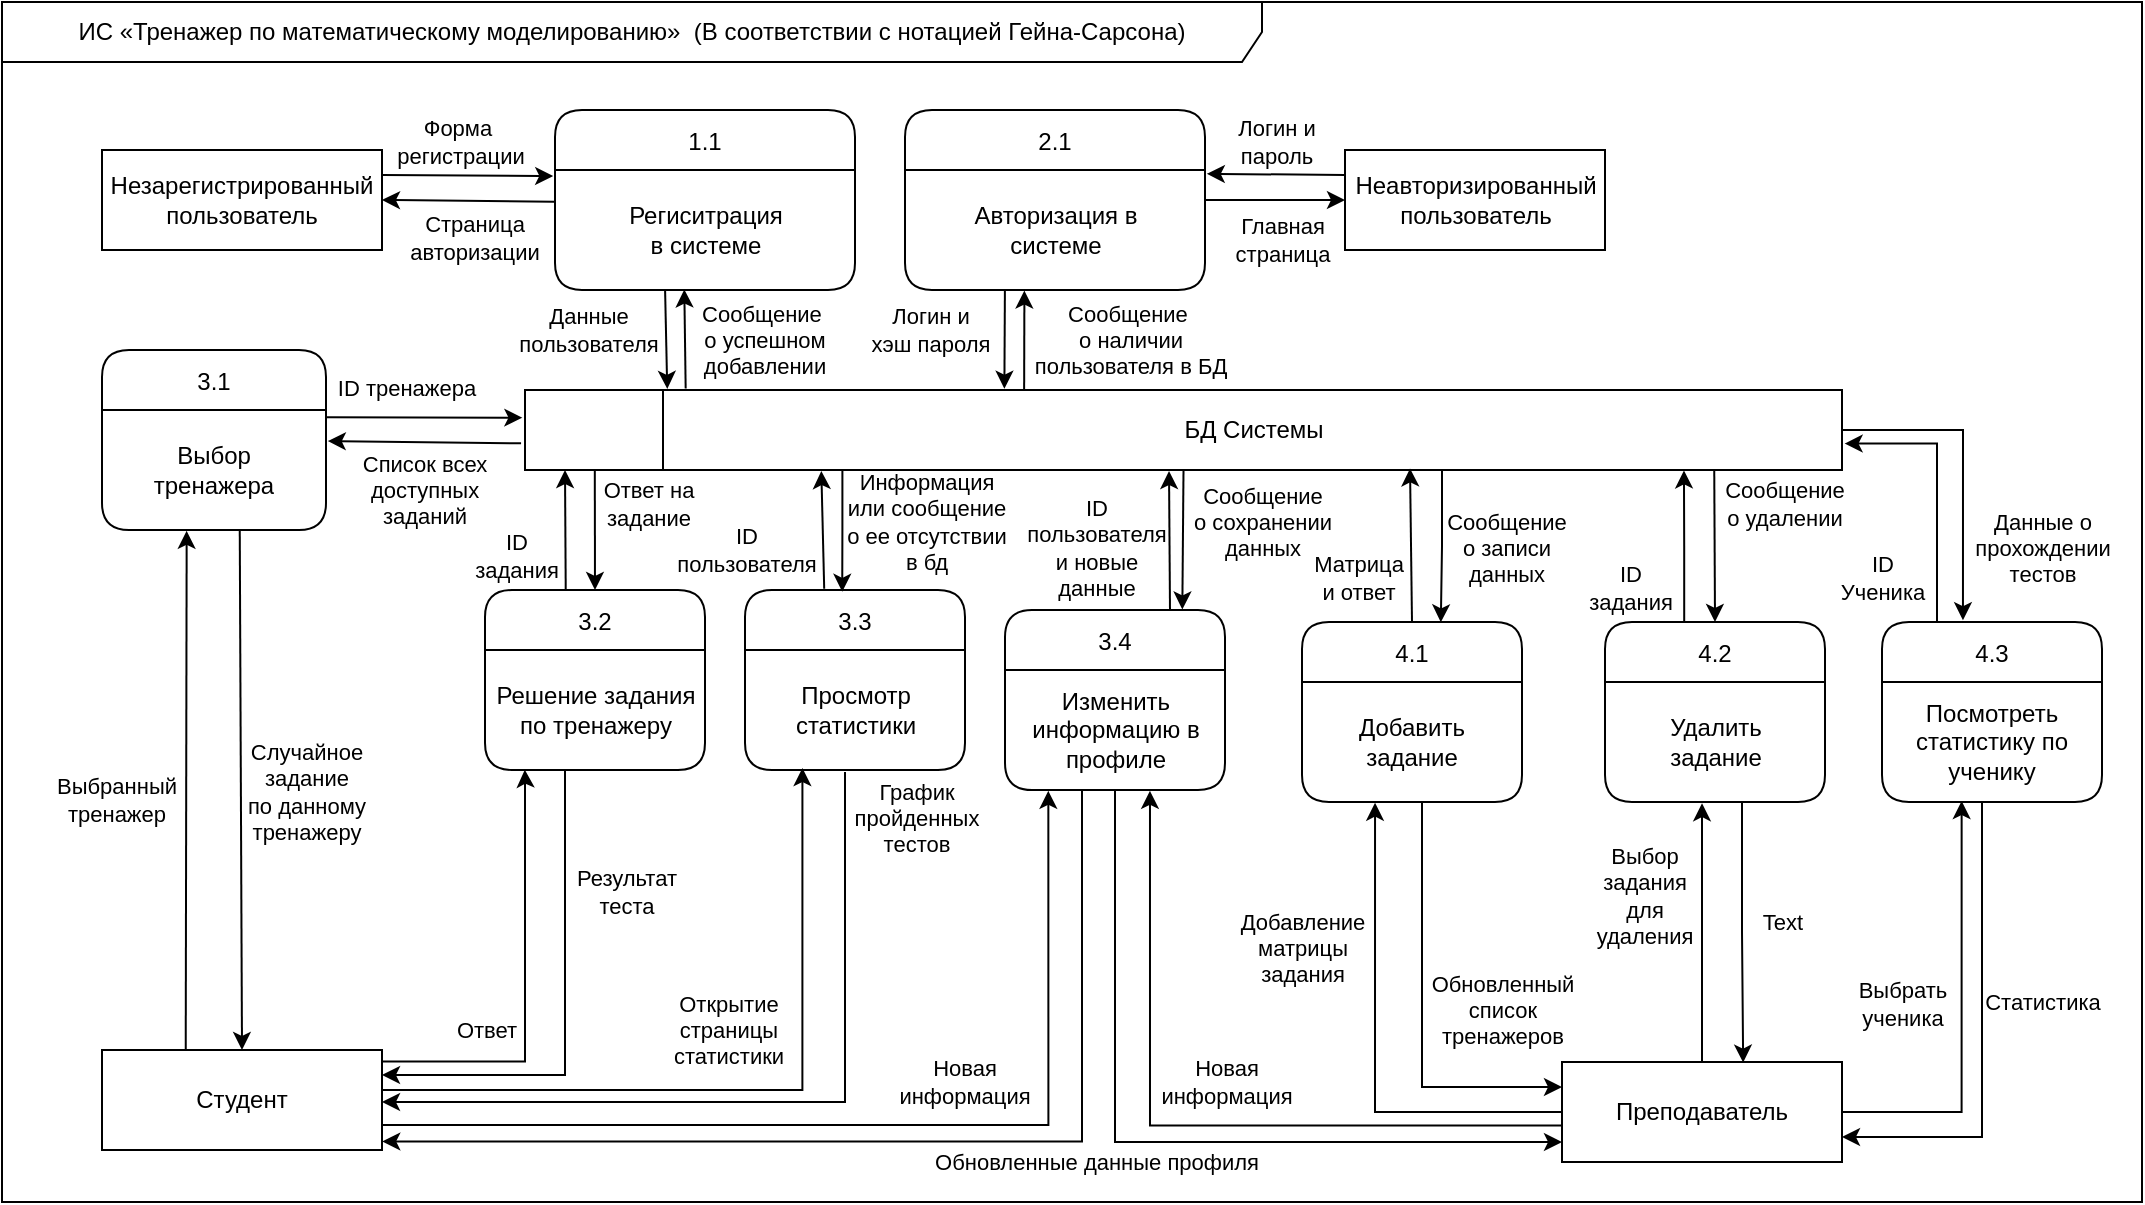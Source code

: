 <mxfile version="24.4.8" type="device">
  <diagram name="Page-1" id="b5b7bab2-c9e2-2cf4-8b2a-24fd1a2a6d21">
    <mxGraphModel dx="2171" dy="1298" grid="1" gridSize="10" guides="1" tooltips="1" connect="1" arrows="1" fold="1" page="1" pageScale="1" pageWidth="827" pageHeight="1169" background="none" math="0" shadow="0">
      <root>
        <mxCell id="0" />
        <mxCell id="1" parent="0" />
        <mxCell id="me3k0MA4UYylHllefzvO-138" value="&lt;font style=&quot;font-size: 12px;&quot;&gt;ИС «Тренажер по математическому моделированию»&amp;nbsp; (В соответствии с нотацией Гейна-Сарсона)&lt;/font&gt;" style="shape=umlFrame;whiteSpace=wrap;html=1;pointerEvents=0;recursiveResize=0;container=1;collapsible=0;width=630;height=30;verticalAlign=middle;" vertex="1" parent="1">
          <mxGeometry x="30" y="20" width="1070" height="600" as="geometry" />
        </mxCell>
        <mxCell id="me3k0MA4UYylHllefzvO-370" value="" style="shape=tableRow;horizontal=0;startSize=0;swimlaneHead=0;swimlaneBody=0;strokeColor=inherit;top=0;left=0;bottom=0;right=0;collapsible=0;dropTarget=0;fillColor=none;points=[[0,0.5],[1,0.5]];portConstraint=eastwest;" vertex="1" parent="1">
          <mxGeometry x="418.5" y="104" width="150" height="60" as="geometry" />
        </mxCell>
        <mxCell id="me3k0MA4UYylHllefzvO-371" value="Неавторизированный&lt;div&gt;пользователь&lt;/div&gt;" style="rounded=0;whiteSpace=wrap;html=1;" vertex="1" parent="1">
          <mxGeometry x="701.5" y="94" width="130" height="50" as="geometry" />
        </mxCell>
        <mxCell id="me3k0MA4UYylHllefzvO-372" value="2.1" style="shape=table;startSize=30;container=1;collapsible=0;childLayout=tableLayout;rounded=1;fillColor=none;" vertex="1" parent="1">
          <mxGeometry x="481.5" y="74" width="150" height="90" as="geometry" />
        </mxCell>
        <mxCell id="me3k0MA4UYylHllefzvO-373" value="" style="shape=tableRow;horizontal=0;startSize=0;swimlaneHead=0;swimlaneBody=0;strokeColor=inherit;top=0;left=0;bottom=0;right=0;collapsible=0;dropTarget=0;fillColor=none;points=[[0,0.5],[1,0.5]];portConstraint=eastwest;" vertex="1" parent="me3k0MA4UYylHllefzvO-372">
          <mxGeometry y="30" width="150" height="60" as="geometry" />
        </mxCell>
        <mxCell id="me3k0MA4UYylHllefzvO-374" value="Авторизация в&lt;div&gt;системе&lt;/div&gt;" style="shape=partialRectangle;html=1;whiteSpace=wrap;connectable=0;strokeColor=inherit;overflow=hidden;fillColor=none;top=0;left=0;bottom=0;right=0;pointerEvents=1;" vertex="1" parent="me3k0MA4UYylHllefzvO-373">
          <mxGeometry width="150" height="60" as="geometry">
            <mxRectangle width="150" height="60" as="alternateBounds" />
          </mxGeometry>
        </mxCell>
        <mxCell id="me3k0MA4UYylHllefzvO-375" style="rounded=0;orthogonalLoop=1;jettySize=auto;html=1;entryX=1.006;entryY=0.032;entryDx=0;entryDy=0;entryPerimeter=0;exitX=0;exitY=0.25;exitDx=0;exitDy=0;" edge="1" parent="1" source="me3k0MA4UYylHllefzvO-371" target="me3k0MA4UYylHllefzvO-373">
          <mxGeometry relative="1" as="geometry" />
        </mxCell>
        <mxCell id="me3k0MA4UYylHllefzvO-376" value="Логин и&lt;div&gt;пароль&lt;/div&gt;" style="edgeLabel;html=1;align=center;verticalAlign=middle;resizable=0;points=[];labelBackgroundColor=none;" vertex="1" connectable="0" parent="me3k0MA4UYylHllefzvO-375">
          <mxGeometry x="-0.026" relative="1" as="geometry">
            <mxPoint x="-1" y="-16" as="offset" />
          </mxGeometry>
        </mxCell>
        <mxCell id="me3k0MA4UYylHllefzvO-377" style="rounded=0;orthogonalLoop=1;jettySize=auto;html=1;entryX=0.364;entryY=-0.016;entryDx=0;entryDy=0;entryPerimeter=0;exitX=0.333;exitY=1.002;exitDx=0;exitDy=0;exitPerimeter=0;" edge="1" parent="1" source="me3k0MA4UYylHllefzvO-373" target="me3k0MA4UYylHllefzvO-398">
          <mxGeometry relative="1" as="geometry">
            <mxPoint x="551.07" y="262" as="targetPoint" />
          </mxGeometry>
        </mxCell>
        <mxCell id="me3k0MA4UYylHllefzvO-378" value="Логин и&lt;div&gt;хэш пароля&lt;/div&gt;" style="edgeLabel;html=1;align=center;verticalAlign=middle;resizable=0;points=[];labelBackgroundColor=none;" vertex="1" connectable="0" parent="me3k0MA4UYylHllefzvO-377">
          <mxGeometry x="-0.148" y="-1" relative="1" as="geometry">
            <mxPoint x="-37" y="-1" as="offset" />
          </mxGeometry>
        </mxCell>
        <mxCell id="me3k0MA4UYylHllefzvO-379" value="" style="endArrow=classic;html=1;rounded=0;exitX=0.379;exitY=0.015;exitDx=0;exitDy=0;exitPerimeter=0;entryX=0.398;entryY=1.005;entryDx=0;entryDy=0;entryPerimeter=0;" edge="1" parent="1" source="me3k0MA4UYylHllefzvO-398" target="me3k0MA4UYylHllefzvO-373">
          <mxGeometry width="50" height="50" relative="1" as="geometry">
            <mxPoint x="562.07" y="264" as="sourcePoint" />
            <mxPoint x="577.07" y="234" as="targetPoint" />
          </mxGeometry>
        </mxCell>
        <mxCell id="me3k0MA4UYylHllefzvO-380" value="Сообщение&amp;nbsp;&lt;div&gt;о наличии&lt;/div&gt;&lt;div&gt;пользователя в БД&lt;/div&gt;" style="edgeLabel;html=1;align=center;verticalAlign=middle;resizable=0;points=[];labelBackgroundColor=none;" vertex="1" connectable="0" parent="me3k0MA4UYylHllefzvO-379">
          <mxGeometry x="0.071" y="-2" relative="1" as="geometry">
            <mxPoint x="51" y="1" as="offset" />
          </mxGeometry>
        </mxCell>
        <mxCell id="me3k0MA4UYylHllefzvO-381" style="rounded=0;orthogonalLoop=1;jettySize=auto;html=1;entryX=0;entryY=0.5;entryDx=0;entryDy=0;exitX=1;exitY=0.5;exitDx=0;exitDy=0;" edge="1" parent="1" source="me3k0MA4UYylHllefzvO-372" target="me3k0MA4UYylHllefzvO-371">
          <mxGeometry relative="1" as="geometry" />
        </mxCell>
        <mxCell id="me3k0MA4UYylHllefzvO-382" value="Главная&lt;div&gt;страница&lt;/div&gt;" style="edgeLabel;html=1;align=center;verticalAlign=middle;resizable=0;points=[];labelBackgroundColor=none;" vertex="1" connectable="0" parent="me3k0MA4UYylHllefzvO-381">
          <mxGeometry x="-0.233" relative="1" as="geometry">
            <mxPoint x="11" y="20" as="offset" />
          </mxGeometry>
        </mxCell>
        <mxCell id="me3k0MA4UYylHllefzvO-383" style="rounded=0;orthogonalLoop=1;jettySize=auto;html=1;exitX=1;exitY=0.25;exitDx=0;exitDy=0;entryX=-0.006;entryY=0.05;entryDx=0;entryDy=0;entryPerimeter=0;" edge="1" parent="1" source="me3k0MA4UYylHllefzvO-385" target="me3k0MA4UYylHllefzvO-387">
          <mxGeometry relative="1" as="geometry" />
        </mxCell>
        <mxCell id="me3k0MA4UYylHllefzvO-384" value="Форма&amp;nbsp;&lt;div&gt;регистрации&lt;/div&gt;" style="edgeLabel;html=1;align=center;verticalAlign=middle;resizable=0;points=[];labelBackgroundColor=none;" vertex="1" connectable="0" parent="me3k0MA4UYylHllefzvO-383">
          <mxGeometry x="-0.213" y="1" relative="1" as="geometry">
            <mxPoint x="5" y="-16" as="offset" />
          </mxGeometry>
        </mxCell>
        <mxCell id="me3k0MA4UYylHllefzvO-385" value="Незарегистрированный пользователь" style="rounded=0;whiteSpace=wrap;html=1;" vertex="1" parent="1">
          <mxGeometry x="80" y="94" width="140" height="50" as="geometry" />
        </mxCell>
        <mxCell id="me3k0MA4UYylHllefzvO-386" value="1.1" style="shape=table;startSize=30;container=1;collapsible=0;childLayout=tableLayout;rounded=1;fillColor=none;" vertex="1" parent="1">
          <mxGeometry x="306.5" y="74" width="150" height="90" as="geometry" />
        </mxCell>
        <mxCell id="me3k0MA4UYylHllefzvO-387" value="" style="shape=tableRow;horizontal=0;startSize=0;swimlaneHead=0;swimlaneBody=0;strokeColor=inherit;top=0;left=0;bottom=0;right=0;collapsible=0;dropTarget=0;fillColor=none;points=[[0,0.5],[1,0.5]];portConstraint=eastwest;" vertex="1" parent="me3k0MA4UYylHllefzvO-386">
          <mxGeometry y="30" width="150" height="60" as="geometry" />
        </mxCell>
        <mxCell id="me3k0MA4UYylHllefzvO-388" value="&lt;div&gt;Региситрация&lt;/div&gt;&lt;div&gt;в системе&lt;/div&gt;" style="shape=partialRectangle;html=1;whiteSpace=wrap;connectable=0;strokeColor=inherit;overflow=hidden;fillColor=none;top=0;left=0;bottom=0;right=0;pointerEvents=1;" vertex="1" parent="me3k0MA4UYylHllefzvO-387">
          <mxGeometry width="150" height="60" as="geometry">
            <mxRectangle width="150" height="60" as="alternateBounds" />
          </mxGeometry>
        </mxCell>
        <mxCell id="me3k0MA4UYylHllefzvO-389" style="rounded=0;orthogonalLoop=1;jettySize=auto;html=1;entryX=1;entryY=0.5;entryDx=0;entryDy=0;exitX=-0.003;exitY=0.264;exitDx=0;exitDy=0;exitPerimeter=0;" edge="1" parent="1" source="me3k0MA4UYylHllefzvO-387" target="me3k0MA4UYylHllefzvO-385">
          <mxGeometry relative="1" as="geometry" />
        </mxCell>
        <mxCell id="me3k0MA4UYylHllefzvO-390" value="Страница&lt;div&gt;авторизации&lt;/div&gt;" style="edgeLabel;html=1;align=center;verticalAlign=middle;resizable=0;points=[];labelBackgroundColor=none;" vertex="1" connectable="0" parent="me3k0MA4UYylHllefzvO-389">
          <mxGeometry x="0.309" y="3" relative="1" as="geometry">
            <mxPoint x="16" y="15" as="offset" />
          </mxGeometry>
        </mxCell>
        <mxCell id="me3k0MA4UYylHllefzvO-391" style="rounded=0;orthogonalLoop=1;jettySize=auto;html=1;entryX=0.108;entryY=-0.014;entryDx=0;entryDy=0;entryPerimeter=0;exitX=0.367;exitY=1.003;exitDx=0;exitDy=0;exitPerimeter=0;" edge="1" parent="1" source="me3k0MA4UYylHllefzvO-387" target="me3k0MA4UYylHllefzvO-398">
          <mxGeometry relative="1" as="geometry">
            <mxPoint x="387.07" y="188" as="sourcePoint" />
            <mxPoint x="358.07" y="265" as="targetPoint" />
          </mxGeometry>
        </mxCell>
        <mxCell id="me3k0MA4UYylHllefzvO-392" value="Данные&lt;div&gt;пользователя&lt;/div&gt;" style="edgeLabel;html=1;align=center;verticalAlign=middle;resizable=0;points=[];labelBackgroundColor=none;" vertex="1" connectable="0" parent="me3k0MA4UYylHllefzvO-391">
          <mxGeometry x="-0.148" y="-1" relative="1" as="geometry">
            <mxPoint x="-38" y="-1" as="offset" />
          </mxGeometry>
        </mxCell>
        <mxCell id="me3k0MA4UYylHllefzvO-393" value="" style="endArrow=classic;html=1;rounded=0;entryX=0.431;entryY=0.996;entryDx=0;entryDy=0;exitX=0.122;exitY=-0.019;exitDx=0;exitDy=0;exitPerimeter=0;entryPerimeter=0;" edge="1" parent="1" source="me3k0MA4UYylHllefzvO-398" target="me3k0MA4UYylHllefzvO-387">
          <mxGeometry width="50" height="50" relative="1" as="geometry">
            <mxPoint x="379.07" y="262" as="sourcePoint" />
            <mxPoint x="407.07" y="186" as="targetPoint" />
          </mxGeometry>
        </mxCell>
        <mxCell id="me3k0MA4UYylHllefzvO-394" value="Сообщение&amp;nbsp;&lt;div&gt;о успешном&lt;/div&gt;&lt;div&gt;добавлении&lt;/div&gt;" style="edgeLabel;html=1;align=center;verticalAlign=middle;resizable=0;points=[];labelBackgroundColor=none;" vertex="1" connectable="0" parent="me3k0MA4UYylHllefzvO-393">
          <mxGeometry x="0.071" y="-2" relative="1" as="geometry">
            <mxPoint x="37" y="2" as="offset" />
          </mxGeometry>
        </mxCell>
        <mxCell id="me3k0MA4UYylHllefzvO-395" style="rounded=0;orthogonalLoop=1;jettySize=auto;html=1;entryX=0.806;entryY=-0.003;entryDx=0;entryDy=0;exitX=0.5;exitY=1.009;exitDx=0;exitDy=0;exitPerimeter=0;entryPerimeter=0;" edge="1" parent="1" source="me3k0MA4UYylHllefzvO-398" target="me3k0MA4UYylHllefzvO-433">
          <mxGeometry relative="1" as="geometry" />
        </mxCell>
        <mxCell id="me3k0MA4UYylHllefzvO-481" style="rounded=0;orthogonalLoop=1;jettySize=auto;html=1;entryX=0.5;entryY=0;entryDx=0;entryDy=0;exitX=0.903;exitY=0.995;exitDx=0;exitDy=0;exitPerimeter=0;" edge="1" parent="1" source="me3k0MA4UYylHllefzvO-398" target="me3k0MA4UYylHllefzvO-456">
          <mxGeometry relative="1" as="geometry" />
        </mxCell>
        <mxCell id="me3k0MA4UYylHllefzvO-484" value="Сообщение&lt;div&gt;о удалении&lt;/div&gt;" style="edgeLabel;html=1;align=center;verticalAlign=middle;resizable=0;points=[];labelBackgroundColor=none;" vertex="1" connectable="0" parent="me3k0MA4UYylHllefzvO-481">
          <mxGeometry x="0.273" relative="1" as="geometry">
            <mxPoint x="34" y="-32" as="offset" />
          </mxGeometry>
        </mxCell>
        <mxCell id="me3k0MA4UYylHllefzvO-397" value="" style="shape=table;startSize=0;container=1;collapsible=0;childLayout=tableLayout;" vertex="1" parent="1">
          <mxGeometry x="291.5" y="214" width="658.5" height="40" as="geometry" />
        </mxCell>
        <mxCell id="me3k0MA4UYylHllefzvO-398" value="" style="shape=tableRow;horizontal=0;startSize=0;swimlaneHead=0;swimlaneBody=0;strokeColor=inherit;top=0;left=0;bottom=0;right=0;collapsible=0;dropTarget=0;fillColor=none;points=[[0,0.5],[1,0.5]];portConstraint=eastwest;" vertex="1" parent="me3k0MA4UYylHllefzvO-397">
          <mxGeometry width="658.5" height="40" as="geometry" />
        </mxCell>
        <mxCell id="me3k0MA4UYylHllefzvO-399" value="" style="shape=partialRectangle;html=1;whiteSpace=wrap;connectable=0;strokeColor=inherit;overflow=hidden;fillColor=none;top=0;left=0;bottom=0;right=0;pointerEvents=1;" vertex="1" parent="me3k0MA4UYylHllefzvO-398">
          <mxGeometry width="69" height="40" as="geometry">
            <mxRectangle width="69" height="40" as="alternateBounds" />
          </mxGeometry>
        </mxCell>
        <mxCell id="me3k0MA4UYylHllefzvO-400" value="БД Системы" style="shape=partialRectangle;html=1;whiteSpace=wrap;connectable=0;strokeColor=inherit;overflow=hidden;fillColor=none;top=0;left=0;bottom=0;right=0;pointerEvents=1;" vertex="1" parent="me3k0MA4UYylHllefzvO-398">
          <mxGeometry x="69" width="590" height="40" as="geometry">
            <mxRectangle width="590" height="40" as="alternateBounds" />
          </mxGeometry>
        </mxCell>
        <mxCell id="me3k0MA4UYylHllefzvO-401" style="rounded=0;orthogonalLoop=1;jettySize=auto;html=1;entryX=1.008;entryY=0.259;entryDx=0;entryDy=0;exitX=-0.003;exitY=0.666;exitDx=0;exitDy=0;entryPerimeter=0;exitPerimeter=0;" edge="1" parent="1" source="me3k0MA4UYylHllefzvO-398" target="me3k0MA4UYylHllefzvO-405">
          <mxGeometry relative="1" as="geometry">
            <mxPoint x="311" y="275" as="sourcePoint" />
          </mxGeometry>
        </mxCell>
        <mxCell id="me3k0MA4UYylHllefzvO-402" value="Список всех&lt;div&gt;доступных&lt;/div&gt;&lt;div&gt;заданий&lt;/div&gt;" style="edgeLabel;html=1;align=center;verticalAlign=middle;resizable=0;points=[];labelBackgroundColor=none;" vertex="1" connectable="0" parent="me3k0MA4UYylHllefzvO-401">
          <mxGeometry x="-0.033" y="1" relative="1" as="geometry">
            <mxPoint x="-2" y="23" as="offset" />
          </mxGeometry>
        </mxCell>
        <mxCell id="me3k0MA4UYylHllefzvO-403" value="Студент" style="rounded=0;whiteSpace=wrap;html=1;" vertex="1" parent="1">
          <mxGeometry x="80" y="544" width="140" height="50" as="geometry" />
        </mxCell>
        <mxCell id="me3k0MA4UYylHllefzvO-404" value="3.1" style="shape=table;startSize=30;container=1;collapsible=0;childLayout=tableLayout;rounded=1;fillColor=none;" vertex="1" parent="1">
          <mxGeometry x="80" y="194" width="112" height="90" as="geometry" />
        </mxCell>
        <mxCell id="me3k0MA4UYylHllefzvO-405" value="" style="shape=tableRow;horizontal=0;startSize=0;swimlaneHead=0;swimlaneBody=0;strokeColor=inherit;top=0;left=0;bottom=0;right=0;collapsible=0;dropTarget=0;fillColor=none;points=[[0,0.5],[1,0.5]];portConstraint=eastwest;" vertex="1" parent="me3k0MA4UYylHllefzvO-404">
          <mxGeometry y="30" width="112" height="60" as="geometry" />
        </mxCell>
        <mxCell id="me3k0MA4UYylHllefzvO-406" value="Выбор&lt;div&gt;тренажера&lt;/div&gt;" style="shape=partialRectangle;html=1;whiteSpace=wrap;connectable=0;strokeColor=inherit;overflow=hidden;fillColor=none;top=0;left=0;bottom=0;right=0;pointerEvents=1;" vertex="1" parent="me3k0MA4UYylHllefzvO-405">
          <mxGeometry width="112" height="60" as="geometry">
            <mxRectangle width="112" height="60" as="alternateBounds" />
          </mxGeometry>
        </mxCell>
        <mxCell id="me3k0MA4UYylHllefzvO-407" style="rounded=0;orthogonalLoop=1;jettySize=auto;html=1;entryX=-0.002;entryY=0.346;entryDx=0;entryDy=0;entryPerimeter=0;exitX=1;exitY=0.06;exitDx=0;exitDy=0;exitPerimeter=0;" edge="1" parent="1" source="me3k0MA4UYylHllefzvO-405" target="me3k0MA4UYylHllefzvO-398">
          <mxGeometry relative="1" as="geometry">
            <mxPoint x="303" y="274" as="targetPoint" />
          </mxGeometry>
        </mxCell>
        <mxCell id="me3k0MA4UYylHllefzvO-408" value="ID тренажера" style="edgeLabel;html=1;align=center;verticalAlign=middle;resizable=0;points=[];labelBackgroundColor=none;" vertex="1" connectable="0" parent="me3k0MA4UYylHllefzvO-407">
          <mxGeometry x="-0.046" y="1" relative="1" as="geometry">
            <mxPoint x="-7" y="-14" as="offset" />
          </mxGeometry>
        </mxCell>
        <mxCell id="me3k0MA4UYylHllefzvO-409" value="3.2" style="shape=table;startSize=30;container=1;collapsible=0;childLayout=tableLayout;rounded=1;fillColor=none;" vertex="1" parent="1">
          <mxGeometry x="271.5" y="314" width="110" height="90" as="geometry" />
        </mxCell>
        <mxCell id="me3k0MA4UYylHllefzvO-410" value="" style="shape=tableRow;horizontal=0;startSize=0;swimlaneHead=0;swimlaneBody=0;strokeColor=inherit;top=0;left=0;bottom=0;right=0;collapsible=0;dropTarget=0;fillColor=none;points=[[0,0.5],[1,0.5]];portConstraint=eastwest;" vertex="1" parent="me3k0MA4UYylHllefzvO-409">
          <mxGeometry y="30" width="110" height="60" as="geometry" />
        </mxCell>
        <mxCell id="me3k0MA4UYylHllefzvO-411" value="Решение задания по тренажеру" style="shape=partialRectangle;html=1;whiteSpace=wrap;connectable=0;strokeColor=inherit;overflow=hidden;fillColor=none;top=0;left=0;bottom=0;right=0;pointerEvents=1;" vertex="1" parent="me3k0MA4UYylHllefzvO-410">
          <mxGeometry width="110" height="60" as="geometry">
            <mxRectangle width="110" height="60" as="alternateBounds" />
          </mxGeometry>
        </mxCell>
        <mxCell id="me3k0MA4UYylHllefzvO-412" style="rounded=0;orthogonalLoop=1;jettySize=auto;html=1;exitX=0.367;exitY=0.005;exitDx=0;exitDy=0;exitPerimeter=0;" edge="1" parent="1" source="me3k0MA4UYylHllefzvO-409">
          <mxGeometry relative="1" as="geometry">
            <mxPoint x="521" y="383" as="sourcePoint" />
            <mxPoint x="311.5" y="254" as="targetPoint" />
          </mxGeometry>
        </mxCell>
        <mxCell id="me3k0MA4UYylHllefzvO-413" value="ID&lt;div&gt;задания&lt;/div&gt;" style="edgeLabel;html=1;align=center;verticalAlign=middle;resizable=0;points=[];labelBackgroundColor=none;" vertex="1" connectable="0" parent="me3k0MA4UYylHllefzvO-412">
          <mxGeometry x="-0.046" y="1" relative="1" as="geometry">
            <mxPoint x="-24" y="11" as="offset" />
          </mxGeometry>
        </mxCell>
        <mxCell id="me3k0MA4UYylHllefzvO-414" style="rounded=0;orthogonalLoop=1;jettySize=auto;html=1;entryX=0.5;entryY=0;entryDx=0;entryDy=0;exitX=0.053;exitY=0.997;exitDx=0;exitDy=0;exitPerimeter=0;" edge="1" parent="1" source="me3k0MA4UYylHllefzvO-398" target="me3k0MA4UYylHllefzvO-409">
          <mxGeometry relative="1" as="geometry">
            <mxPoint x="331.5" y="254" as="sourcePoint" />
            <mxPoint x="570" y="357" as="targetPoint" />
          </mxGeometry>
        </mxCell>
        <mxCell id="me3k0MA4UYylHllefzvO-415" value="Ответ на&lt;div&gt;задание&lt;br&gt;&lt;/div&gt;" style="edgeLabel;html=1;align=center;verticalAlign=middle;resizable=0;points=[];labelBackgroundColor=none;" vertex="1" connectable="0" parent="me3k0MA4UYylHllefzvO-414">
          <mxGeometry x="-0.033" y="1" relative="1" as="geometry">
            <mxPoint x="25" y="-12" as="offset" />
          </mxGeometry>
        </mxCell>
        <mxCell id="me3k0MA4UYylHllefzvO-416" value="Ответ" style="edgeLabel;html=1;align=center;verticalAlign=middle;resizable=0;points=[];labelBackgroundColor=none;" vertex="1" connectable="0" parent="1">
          <mxGeometry x="271.498" y="533.998" as="geometry" />
        </mxCell>
        <mxCell id="me3k0MA4UYylHllefzvO-417" style="edgeStyle=orthogonalEdgeStyle;rounded=0;orthogonalLoop=1;jettySize=auto;html=1;entryX=1;entryY=0.25;entryDx=0;entryDy=0;" edge="1" parent="1" target="me3k0MA4UYylHllefzvO-403">
          <mxGeometry relative="1" as="geometry">
            <Array as="points">
              <mxPoint x="311.5" y="556" />
            </Array>
            <mxPoint x="311.5" y="404" as="sourcePoint" />
            <mxPoint x="240.5" y="584.85" as="targetPoint" />
          </mxGeometry>
        </mxCell>
        <mxCell id="me3k0MA4UYylHllefzvO-418" value="Результат&lt;div&gt;теста&lt;/div&gt;" style="edgeLabel;html=1;align=center;verticalAlign=middle;resizable=0;points=[];labelBackgroundColor=none;" vertex="1" connectable="0" parent="me3k0MA4UYylHllefzvO-417">
          <mxGeometry x="-0.561" y="-1" relative="1" as="geometry">
            <mxPoint x="31" y="7" as="offset" />
          </mxGeometry>
        </mxCell>
        <mxCell id="me3k0MA4UYylHllefzvO-419" style="edgeStyle=orthogonalEdgeStyle;rounded=0;orthogonalLoop=1;jettySize=auto;html=1;exitX=0.299;exitY=0.008;exitDx=0;exitDy=0;entryX=0.378;entryY=1.007;entryDx=0;entryDy=0;entryPerimeter=0;exitPerimeter=0;" edge="1" parent="1" source="me3k0MA4UYylHllefzvO-403" target="me3k0MA4UYylHllefzvO-405">
          <mxGeometry relative="1" as="geometry">
            <Array as="points">
              <mxPoint x="122.5" y="544" />
            </Array>
          </mxGeometry>
        </mxCell>
        <mxCell id="me3k0MA4UYylHllefzvO-420" value="Выбранный&lt;div&gt;тренажер&lt;/div&gt;" style="edgeLabel;html=1;align=center;verticalAlign=middle;resizable=0;points=[];labelBackgroundColor=none;" vertex="1" connectable="0" parent="me3k0MA4UYylHllefzvO-419">
          <mxGeometry x="0.251" y="1" relative="1" as="geometry">
            <mxPoint x="-34" y="37" as="offset" />
          </mxGeometry>
        </mxCell>
        <mxCell id="me3k0MA4UYylHllefzvO-421" style="rounded=0;orthogonalLoop=1;jettySize=auto;html=1;entryX=0.5;entryY=0;entryDx=0;entryDy=0;exitX=0.615;exitY=1.006;exitDx=0;exitDy=0;exitPerimeter=0;" edge="1" parent="1" source="me3k0MA4UYylHllefzvO-405" target="me3k0MA4UYylHllefzvO-403">
          <mxGeometry relative="1" as="geometry" />
        </mxCell>
        <mxCell id="me3k0MA4UYylHllefzvO-422" value="Случайное&lt;div&gt;задание&lt;div&gt;по данному&lt;/div&gt;&lt;div&gt;тренажеру&lt;/div&gt;&lt;/div&gt;" style="edgeLabel;html=1;align=center;verticalAlign=middle;resizable=0;points=[];labelBackgroundColor=none;" vertex="1" connectable="0" parent="me3k0MA4UYylHllefzvO-421">
          <mxGeometry x="0.031" relative="1" as="geometry">
            <mxPoint x="32" y="-4" as="offset" />
          </mxGeometry>
        </mxCell>
        <mxCell id="me3k0MA4UYylHllefzvO-423" style="edgeStyle=orthogonalEdgeStyle;rounded=0;orthogonalLoop=1;jettySize=auto;html=1;entryX=0.181;entryY=0.998;entryDx=0;entryDy=0;entryPerimeter=0;exitX=0.999;exitY=0.116;exitDx=0;exitDy=0;exitPerimeter=0;" edge="1" parent="1" source="me3k0MA4UYylHllefzvO-403" target="me3k0MA4UYylHllefzvO-410">
          <mxGeometry relative="1" as="geometry">
            <Array as="points">
              <mxPoint x="291.5" y="550" />
              <mxPoint x="291.5" y="406" />
              <mxPoint x="291.5" y="406" />
            </Array>
          </mxGeometry>
        </mxCell>
        <mxCell id="me3k0MA4UYylHllefzvO-424" style="edgeStyle=orthogonalEdgeStyle;rounded=0;orthogonalLoop=1;jettySize=auto;html=1;entryX=1;entryY=0.5;entryDx=0;entryDy=0;" edge="1" parent="1">
          <mxGeometry relative="1" as="geometry">
            <mxPoint x="451.5" y="405" as="sourcePoint" />
            <mxPoint x="220" y="570" as="targetPoint" />
            <Array as="points">
              <mxPoint x="451.5" y="570" />
            </Array>
          </mxGeometry>
        </mxCell>
        <mxCell id="me3k0MA4UYylHllefzvO-426" value="3.3" style="shape=table;startSize=30;container=1;collapsible=0;childLayout=tableLayout;rounded=1;fillColor=none;" vertex="1" parent="1">
          <mxGeometry x="401.5" y="314" width="110" height="90" as="geometry" />
        </mxCell>
        <mxCell id="me3k0MA4UYylHllefzvO-427" value="" style="shape=tableRow;horizontal=0;startSize=0;swimlaneHead=0;swimlaneBody=0;strokeColor=inherit;top=0;left=0;bottom=0;right=0;collapsible=0;dropTarget=0;fillColor=none;points=[[0,0.5],[1,0.5]];portConstraint=eastwest;" vertex="1" parent="me3k0MA4UYylHllefzvO-426">
          <mxGeometry y="30" width="110" height="60" as="geometry" />
        </mxCell>
        <mxCell id="me3k0MA4UYylHllefzvO-428" value="Просмотр статистики" style="shape=partialRectangle;html=1;whiteSpace=wrap;connectable=0;strokeColor=inherit;overflow=hidden;fillColor=none;top=0;left=0;bottom=0;right=0;pointerEvents=1;" vertex="1" parent="me3k0MA4UYylHllefzvO-427">
          <mxGeometry width="110" height="60" as="geometry">
            <mxRectangle width="110" height="60" as="alternateBounds" />
          </mxGeometry>
        </mxCell>
        <mxCell id="me3k0MA4UYylHllefzvO-429" style="edgeStyle=orthogonalEdgeStyle;rounded=0;orthogonalLoop=1;jettySize=auto;html=1;entryX=0.261;entryY=0.984;entryDx=0;entryDy=0;entryPerimeter=0;" edge="1" parent="1" source="me3k0MA4UYylHllefzvO-403" target="me3k0MA4UYylHllefzvO-427">
          <mxGeometry relative="1" as="geometry">
            <Array as="points">
              <mxPoint x="430.5" y="564" />
            </Array>
          </mxGeometry>
        </mxCell>
        <mxCell id="me3k0MA4UYylHllefzvO-430" value="Новая&lt;div&gt;информация&lt;/div&gt;" style="edgeLabel;html=1;align=center;verticalAlign=middle;resizable=0;points=[];labelBackgroundColor=none;" vertex="1" connectable="0" parent="me3k0MA4UYylHllefzvO-429">
          <mxGeometry x="0.606" y="2" relative="1" as="geometry">
            <mxPoint x="83" y="84" as="offset" />
          </mxGeometry>
        </mxCell>
        <mxCell id="me3k0MA4UYylHllefzvO-431" style="edgeStyle=orthogonalEdgeStyle;rounded=0;orthogonalLoop=1;jettySize=auto;html=1;exitX=0.241;exitY=1.009;exitDx=0;exitDy=0;exitPerimeter=0;entryX=0.442;entryY=0.01;entryDx=0;entryDy=0;entryPerimeter=0;" edge="1" parent="1" source="me3k0MA4UYylHllefzvO-398" target="me3k0MA4UYylHllefzvO-426">
          <mxGeometry relative="1" as="geometry">
            <mxPoint x="481.5" y="254" as="sourcePoint" />
            <mxPoint x="481.5" y="314" as="targetPoint" />
          </mxGeometry>
        </mxCell>
        <mxCell id="me3k0MA4UYylHllefzvO-432" value="Сообщение&lt;div&gt;о сохранении&lt;/div&gt;&lt;div&gt;данных&lt;/div&gt;" style="edgeLabel;html=1;align=center;verticalAlign=middle;resizable=0;points=[];labelBackgroundColor=none;" vertex="1" connectable="0" parent="me3k0MA4UYylHllefzvO-431">
          <mxGeometry x="-0.156" relative="1" as="geometry">
            <mxPoint x="210" as="offset" />
          </mxGeometry>
        </mxCell>
        <mxCell id="me3k0MA4UYylHllefzvO-465" style="edgeStyle=orthogonalEdgeStyle;rounded=0;orthogonalLoop=1;jettySize=auto;html=1;entryX=0;entryY=0.792;entryDx=0;entryDy=0;entryPerimeter=0;" edge="1" parent="1" source="me3k0MA4UYylHllefzvO-433" target="me3k0MA4UYylHllefzvO-452">
          <mxGeometry relative="1" as="geometry">
            <Array as="points">
              <mxPoint x="587" y="590" />
              <mxPoint x="810" y="590" />
            </Array>
          </mxGeometry>
        </mxCell>
        <mxCell id="me3k0MA4UYylHllefzvO-433" value="3.4" style="shape=table;startSize=30;container=1;collapsible=0;childLayout=tableLayout;rounded=1;fillColor=none;" vertex="1" parent="1">
          <mxGeometry x="531.5" y="324" width="110" height="90" as="geometry" />
        </mxCell>
        <mxCell id="me3k0MA4UYylHllefzvO-434" value="" style="shape=tableRow;horizontal=0;startSize=0;swimlaneHead=0;swimlaneBody=0;strokeColor=inherit;top=0;left=0;bottom=0;right=0;collapsible=0;dropTarget=0;fillColor=none;points=[[0,0.5],[1,0.5]];portConstraint=eastwest;" vertex="1" parent="me3k0MA4UYylHllefzvO-433">
          <mxGeometry y="30" width="110" height="60" as="geometry" />
        </mxCell>
        <mxCell id="me3k0MA4UYylHllefzvO-435" value="Изменить информацию в профиле" style="shape=partialRectangle;html=1;whiteSpace=wrap;connectable=0;strokeColor=inherit;overflow=hidden;fillColor=none;top=0;left=0;bottom=0;right=0;pointerEvents=1;" vertex="1" parent="me3k0MA4UYylHllefzvO-434">
          <mxGeometry width="110" height="60" as="geometry">
            <mxRectangle width="110" height="60" as="alternateBounds" />
          </mxGeometry>
        </mxCell>
        <mxCell id="me3k0MA4UYylHllefzvO-436" style="rounded=0;orthogonalLoop=1;jettySize=auto;html=1;entryX=0.225;entryY=1.013;entryDx=0;entryDy=0;entryPerimeter=0;exitX=0.36;exitY=-0.007;exitDx=0;exitDy=0;exitPerimeter=0;" edge="1" parent="1" target="me3k0MA4UYylHllefzvO-398" source="me3k0MA4UYylHllefzvO-426">
          <mxGeometry relative="1" as="geometry">
            <mxPoint x="442" y="310" as="sourcePoint" />
          </mxGeometry>
        </mxCell>
        <mxCell id="me3k0MA4UYylHllefzvO-438" style="rounded=0;orthogonalLoop=1;jettySize=auto;html=1;entryX=0.489;entryY=1.013;entryDx=0;entryDy=0;entryPerimeter=0;exitX=0.75;exitY=0;exitDx=0;exitDy=0;" edge="1" parent="1" target="me3k0MA4UYylHllefzvO-398" source="me3k0MA4UYylHllefzvO-433">
          <mxGeometry relative="1" as="geometry">
            <mxPoint x="601.5" y="324" as="sourcePoint" />
          </mxGeometry>
        </mxCell>
        <mxCell id="me3k0MA4UYylHllefzvO-440" style="edgeStyle=orthogonalEdgeStyle;rounded=0;orthogonalLoop=1;jettySize=auto;html=1;exitX=1;exitY=0.75;exitDx=0;exitDy=0;entryX=0.197;entryY=1.007;entryDx=0;entryDy=0;entryPerimeter=0;" edge="1" parent="1" source="me3k0MA4UYylHllefzvO-403" target="me3k0MA4UYylHllefzvO-434">
          <mxGeometry relative="1" as="geometry" />
        </mxCell>
        <mxCell id="me3k0MA4UYylHllefzvO-441" value="Открытие&lt;div&gt;страницы&lt;/div&gt;&lt;div&gt;статистики&lt;/div&gt;" style="edgeLabel;html=1;align=center;verticalAlign=middle;resizable=0;points=[];labelBackgroundColor=none;" vertex="1" connectable="0" parent="me3k0MA4UYylHllefzvO-440">
          <mxGeometry x="0.439" relative="1" as="geometry">
            <mxPoint x="-160" y="-21" as="offset" />
          </mxGeometry>
        </mxCell>
        <mxCell id="me3k0MA4UYylHllefzvO-442" style="edgeStyle=orthogonalEdgeStyle;rounded=0;orthogonalLoop=1;jettySize=auto;html=1;entryX=1.001;entryY=0.914;entryDx=0;entryDy=0;entryPerimeter=0;" edge="1" parent="1" source="me3k0MA4UYylHllefzvO-433" target="me3k0MA4UYylHllefzvO-403">
          <mxGeometry relative="1" as="geometry">
            <Array as="points">
              <mxPoint x="570" y="590" />
            </Array>
          </mxGeometry>
        </mxCell>
        <mxCell id="me3k0MA4UYylHllefzvO-443" value="График&lt;div&gt;пройденных&lt;/div&gt;&lt;div&gt;тестов&lt;/div&gt;" style="edgeLabel;html=1;align=center;verticalAlign=middle;resizable=0;points=[];labelBackgroundColor=none;" vertex="1" connectable="0" parent="me3k0MA4UYylHllefzvO-442">
          <mxGeometry x="-0.615" relative="1" as="geometry">
            <mxPoint x="-83" y="-87" as="offset" />
          </mxGeometry>
        </mxCell>
        <mxCell id="me3k0MA4UYylHllefzvO-478" style="edgeStyle=orthogonalEdgeStyle;rounded=0;orthogonalLoop=1;jettySize=auto;html=1;entryX=0.441;entryY=1.01;entryDx=0;entryDy=0;entryPerimeter=0;" edge="1" parent="1" source="me3k0MA4UYylHllefzvO-452" target="me3k0MA4UYylHllefzvO-457">
          <mxGeometry relative="1" as="geometry">
            <mxPoint x="880" y="430" as="targetPoint" />
            <Array as="points" />
          </mxGeometry>
        </mxCell>
        <mxCell id="me3k0MA4UYylHllefzvO-452" value="Преподаватель" style="rounded=0;whiteSpace=wrap;html=1;" vertex="1" parent="1">
          <mxGeometry x="810" y="550" width="140" height="50" as="geometry" />
        </mxCell>
        <mxCell id="me3k0MA4UYylHllefzvO-471" style="edgeStyle=orthogonalEdgeStyle;rounded=0;orthogonalLoop=1;jettySize=auto;html=1;entryX=0;entryY=0.25;entryDx=0;entryDy=0;" edge="1" parent="1" source="me3k0MA4UYylHllefzvO-453" target="me3k0MA4UYylHllefzvO-452">
          <mxGeometry relative="1" as="geometry">
            <Array as="points">
              <mxPoint x="740" y="563" />
            </Array>
          </mxGeometry>
        </mxCell>
        <mxCell id="me3k0MA4UYylHllefzvO-473" value="Обновленный&lt;div&gt;список&lt;/div&gt;&lt;div&gt;тренажеров&lt;/div&gt;" style="edgeLabel;html=1;align=center;verticalAlign=middle;resizable=0;points=[];labelBackgroundColor=none;" vertex="1" connectable="0" parent="me3k0MA4UYylHllefzvO-471">
          <mxGeometry x="-0.277" y="-1" relative="1" as="geometry">
            <mxPoint x="41" y="27" as="offset" />
          </mxGeometry>
        </mxCell>
        <mxCell id="me3k0MA4UYylHllefzvO-453" value="4.1" style="shape=table;startSize=30;container=1;collapsible=0;childLayout=tableLayout;rounded=1;fillColor=none;" vertex="1" parent="1">
          <mxGeometry x="680" y="330" width="110" height="90" as="geometry" />
        </mxCell>
        <mxCell id="me3k0MA4UYylHllefzvO-454" value="" style="shape=tableRow;horizontal=0;startSize=0;swimlaneHead=0;swimlaneBody=0;strokeColor=inherit;top=0;left=0;bottom=0;right=0;collapsible=0;dropTarget=0;fillColor=none;points=[[0,0.5],[1,0.5]];portConstraint=eastwest;" vertex="1" parent="me3k0MA4UYylHllefzvO-453">
          <mxGeometry y="30" width="110" height="60" as="geometry" />
        </mxCell>
        <mxCell id="me3k0MA4UYylHllefzvO-455" value="Добавить&lt;div&gt;задание&lt;/div&gt;" style="shape=partialRectangle;html=1;whiteSpace=wrap;connectable=0;strokeColor=inherit;overflow=hidden;fillColor=none;top=0;left=0;bottom=0;right=0;pointerEvents=1;" vertex="1" parent="me3k0MA4UYylHllefzvO-454">
          <mxGeometry width="110" height="60" as="geometry">
            <mxRectangle width="110" height="60" as="alternateBounds" />
          </mxGeometry>
        </mxCell>
        <mxCell id="me3k0MA4UYylHllefzvO-456" value="4.2" style="shape=table;startSize=30;container=1;collapsible=0;childLayout=tableLayout;rounded=1;fillColor=none;" vertex="1" parent="1">
          <mxGeometry x="831.5" y="330" width="110" height="90" as="geometry" />
        </mxCell>
        <mxCell id="me3k0MA4UYylHllefzvO-457" value="" style="shape=tableRow;horizontal=0;startSize=0;swimlaneHead=0;swimlaneBody=0;strokeColor=inherit;top=0;left=0;bottom=0;right=0;collapsible=0;dropTarget=0;fillColor=none;points=[[0,0.5],[1,0.5]];portConstraint=eastwest;" vertex="1" parent="me3k0MA4UYylHllefzvO-456">
          <mxGeometry y="30" width="110" height="60" as="geometry" />
        </mxCell>
        <mxCell id="me3k0MA4UYylHllefzvO-458" value="Удалить&lt;div&gt;задание&lt;/div&gt;" style="shape=partialRectangle;html=1;whiteSpace=wrap;connectable=0;strokeColor=inherit;overflow=hidden;fillColor=none;top=0;left=0;bottom=0;right=0;pointerEvents=1;" vertex="1" parent="me3k0MA4UYylHllefzvO-457">
          <mxGeometry width="110" height="60" as="geometry">
            <mxRectangle width="110" height="60" as="alternateBounds" />
          </mxGeometry>
        </mxCell>
        <mxCell id="me3k0MA4UYylHllefzvO-460" value="ID&lt;div&gt;пользователя&lt;div&gt;и новые&lt;/div&gt;&lt;div&gt;данные&lt;/div&gt;&lt;/div&gt;" style="edgeLabel;html=1;align=center;verticalAlign=middle;resizable=0;points=[];labelBackgroundColor=none;" vertex="1" connectable="0" parent="1">
          <mxGeometry x="577.003" y="293.001" as="geometry" />
        </mxCell>
        <mxCell id="me3k0MA4UYylHllefzvO-461" value="ID&lt;div&gt;пользователя&lt;/div&gt;" style="edgeLabel;html=1;align=center;verticalAlign=middle;resizable=0;points=[];labelBackgroundColor=none;" vertex="1" connectable="0" parent="1">
          <mxGeometry x="401.502" y="294.058" as="geometry" />
        </mxCell>
        <mxCell id="me3k0MA4UYylHllefzvO-462" value="Информация&lt;div&gt;или&amp;nbsp;&lt;span style=&quot;background-color: initial;&quot;&gt;сообщение&lt;/span&gt;&lt;/div&gt;&lt;div&gt;&lt;span style=&quot;background-color: initial;&quot;&gt;о ее&amp;nbsp;&lt;/span&gt;&lt;span style=&quot;background-color: initial;&quot;&gt;отсутствии&lt;/span&gt;&lt;/div&gt;&lt;div&gt;&lt;span style=&quot;background-color: initial;&quot;&gt;в бд&lt;/span&gt;&lt;/div&gt;" style="edgeLabel;html=1;align=center;verticalAlign=middle;resizable=0;points=[];labelBackgroundColor=none;" vertex="1" connectable="0" parent="1">
          <mxGeometry x="492.003" y="279.996" as="geometry" />
        </mxCell>
        <mxCell id="me3k0MA4UYylHllefzvO-466" style="edgeStyle=orthogonalEdgeStyle;rounded=0;orthogonalLoop=1;jettySize=auto;html=1;exitX=0;exitY=0.634;exitDx=0;exitDy=0;entryX=0.659;entryY=1.007;entryDx=0;entryDy=0;entryPerimeter=0;exitPerimeter=0;" edge="1" parent="1" source="me3k0MA4UYylHllefzvO-452" target="me3k0MA4UYylHllefzvO-434">
          <mxGeometry relative="1" as="geometry">
            <Array as="points">
              <mxPoint x="604" y="582" />
            </Array>
          </mxGeometry>
        </mxCell>
        <mxCell id="me3k0MA4UYylHllefzvO-467" value="Обновленные&amp;nbsp;&lt;span style=&quot;background-color: initial;&quot;&gt;данные&amp;nbsp;&lt;/span&gt;&lt;span style=&quot;background-color: initial;&quot;&gt;профиля&lt;/span&gt;" style="edgeLabel;html=1;align=center;verticalAlign=middle;resizable=0;points=[];labelBackgroundColor=none;" vertex="1" connectable="0" parent="1">
          <mxGeometry x="577.0" y="600.0" as="geometry" />
        </mxCell>
        <mxCell id="me3k0MA4UYylHllefzvO-468" value="Новая&lt;div&gt;информация&lt;/div&gt;" style="edgeLabel;html=1;align=center;verticalAlign=middle;resizable=0;points=[];labelBackgroundColor=none;" vertex="1" connectable="0" parent="1">
          <mxGeometry x="641.495" y="560.0" as="geometry" />
        </mxCell>
        <mxCell id="me3k0MA4UYylHllefzvO-470" style="edgeStyle=orthogonalEdgeStyle;rounded=0;orthogonalLoop=1;jettySize=auto;html=1;exitX=0;exitY=0.5;exitDx=0;exitDy=0;entryX=0.332;entryY=1.006;entryDx=0;entryDy=0;entryPerimeter=0;" edge="1" parent="1" source="me3k0MA4UYylHllefzvO-452" target="me3k0MA4UYylHllefzvO-454">
          <mxGeometry relative="1" as="geometry" />
        </mxCell>
        <mxCell id="me3k0MA4UYylHllefzvO-472" value="Добавление&lt;div&gt;матрицы&lt;/div&gt;&lt;div&gt;задания&lt;/div&gt;" style="edgeLabel;html=1;align=center;verticalAlign=middle;resizable=0;points=[];labelBackgroundColor=none;" vertex="1" connectable="0" parent="me3k0MA4UYylHllefzvO-470">
          <mxGeometry x="0.42" y="2" relative="1" as="geometry">
            <mxPoint x="-35" as="offset" />
          </mxGeometry>
        </mxCell>
        <mxCell id="me3k0MA4UYylHllefzvO-474" style="rounded=0;orthogonalLoop=1;jettySize=auto;html=1;exitX=0.5;exitY=0;exitDx=0;exitDy=0;entryX=0.672;entryY=0.981;entryDx=0;entryDy=0;entryPerimeter=0;" edge="1" parent="1" source="me3k0MA4UYylHllefzvO-453" target="me3k0MA4UYylHllefzvO-398">
          <mxGeometry relative="1" as="geometry" />
        </mxCell>
        <mxCell id="me3k0MA4UYylHllefzvO-475" style="edgeStyle=orthogonalEdgeStyle;rounded=0;orthogonalLoop=1;jettySize=auto;html=1;entryX=0.631;entryY=0.002;entryDx=0;entryDy=0;entryPerimeter=0;" edge="1" parent="1" source="me3k0MA4UYylHllefzvO-397" target="me3k0MA4UYylHllefzvO-453">
          <mxGeometry relative="1" as="geometry">
            <Array as="points">
              <mxPoint x="750" y="292" />
              <mxPoint x="749" y="292" />
            </Array>
          </mxGeometry>
        </mxCell>
        <mxCell id="me3k0MA4UYylHllefzvO-476" value="Матрица&lt;div&gt;и ответ&lt;/div&gt;" style="edgeLabel;html=1;align=center;verticalAlign=middle;resizable=0;points=[];labelBackgroundColor=none;" vertex="1" connectable="0" parent="1">
          <mxGeometry x="707.996" y="307.997" as="geometry" />
        </mxCell>
        <mxCell id="me3k0MA4UYylHllefzvO-477" value="Сообщение&lt;div&gt;о записи&lt;/div&gt;&lt;div&gt;данных&lt;/div&gt;" style="edgeLabel;html=1;align=center;verticalAlign=middle;resizable=0;points=[];labelBackgroundColor=none;" vertex="1" connectable="0" parent="1">
          <mxGeometry x="781.996" y="292.997" as="geometry" />
        </mxCell>
        <mxCell id="me3k0MA4UYylHllefzvO-479" style="edgeStyle=orthogonalEdgeStyle;rounded=0;orthogonalLoop=1;jettySize=auto;html=1;entryX=0.88;entryY=1.005;entryDx=0;entryDy=0;entryPerimeter=0;exitX=0.36;exitY=0.002;exitDx=0;exitDy=0;exitPerimeter=0;" edge="1" parent="1" source="me3k0MA4UYylHllefzvO-456" target="me3k0MA4UYylHllefzvO-398">
          <mxGeometry relative="1" as="geometry">
            <Array as="points" />
          </mxGeometry>
        </mxCell>
        <mxCell id="me3k0MA4UYylHllefzvO-480" value="ID&lt;br&gt;задания" style="edgeLabel;html=1;align=center;verticalAlign=middle;resizable=0;points=[];labelBackgroundColor=none;" vertex="1" connectable="0" parent="1">
          <mxGeometry x="846.996" y="315.997" as="geometry">
            <mxPoint x="-3" y="-3" as="offset" />
          </mxGeometry>
        </mxCell>
        <mxCell id="me3k0MA4UYylHllefzvO-482" value="Выбор&lt;div&gt;задания&lt;/div&gt;&lt;div&gt;для&lt;/div&gt;&lt;div&gt;удаления&lt;/div&gt;" style="edgeLabel;html=1;align=center;verticalAlign=middle;resizable=0;points=[];labelBackgroundColor=none;" vertex="1" connectable="0" parent="1">
          <mxGeometry x="853.996" y="469.997" as="geometry">
            <mxPoint x="-3" y="-3" as="offset" />
          </mxGeometry>
        </mxCell>
        <mxCell id="me3k0MA4UYylHllefzvO-483" style="edgeStyle=orthogonalEdgeStyle;rounded=0;orthogonalLoop=1;jettySize=auto;html=1;entryX=0.647;entryY=0.006;entryDx=0;entryDy=0;entryPerimeter=0;" edge="1" parent="1" source="me3k0MA4UYylHllefzvO-456" target="me3k0MA4UYylHllefzvO-452">
          <mxGeometry relative="1" as="geometry">
            <Array as="points">
              <mxPoint x="900" y="485" />
              <mxPoint x="901" y="485" />
            </Array>
          </mxGeometry>
        </mxCell>
        <mxCell id="me3k0MA4UYylHllefzvO-486" value="Text" style="edgeLabel;html=1;align=center;verticalAlign=middle;resizable=0;points=[];labelBackgroundColor=none;" vertex="1" connectable="0" parent="me3k0MA4UYylHllefzvO-483">
          <mxGeometry x="-0.006" y="-1" relative="1" as="geometry">
            <mxPoint x="20" y="-6" as="offset" />
          </mxGeometry>
        </mxCell>
        <mxCell id="me3k0MA4UYylHllefzvO-492" style="edgeStyle=orthogonalEdgeStyle;rounded=0;orthogonalLoop=1;jettySize=auto;html=1;entryX=1;entryY=0.75;entryDx=0;entryDy=0;" edge="1" parent="1" source="me3k0MA4UYylHllefzvO-487" target="me3k0MA4UYylHllefzvO-452">
          <mxGeometry relative="1" as="geometry">
            <Array as="points">
              <mxPoint x="1020" y="587" />
            </Array>
          </mxGeometry>
        </mxCell>
        <mxCell id="me3k0MA4UYylHllefzvO-487" value="4.3" style="shape=table;startSize=30;container=1;collapsible=0;childLayout=tableLayout;rounded=1;fillColor=none;" vertex="1" parent="1">
          <mxGeometry x="970" y="330" width="110" height="90" as="geometry" />
        </mxCell>
        <mxCell id="me3k0MA4UYylHllefzvO-488" value="" style="shape=tableRow;horizontal=0;startSize=0;swimlaneHead=0;swimlaneBody=0;strokeColor=inherit;top=0;left=0;bottom=0;right=0;collapsible=0;dropTarget=0;fillColor=none;points=[[0,0.5],[1,0.5]];portConstraint=eastwest;" vertex="1" parent="me3k0MA4UYylHllefzvO-487">
          <mxGeometry y="30" width="110" height="60" as="geometry" />
        </mxCell>
        <mxCell id="me3k0MA4UYylHllefzvO-489" value="Посмотреть&lt;div&gt;статистику по&lt;/div&gt;&lt;div&gt;ученику&lt;/div&gt;" style="shape=partialRectangle;html=1;whiteSpace=wrap;connectable=0;strokeColor=inherit;overflow=hidden;fillColor=none;top=0;left=0;bottom=0;right=0;pointerEvents=1;" vertex="1" parent="me3k0MA4UYylHllefzvO-488">
          <mxGeometry width="110" height="60" as="geometry">
            <mxRectangle width="110" height="60" as="alternateBounds" />
          </mxGeometry>
        </mxCell>
        <mxCell id="me3k0MA4UYylHllefzvO-490" style="edgeStyle=orthogonalEdgeStyle;rounded=0;orthogonalLoop=1;jettySize=auto;html=1;exitX=1;exitY=0.5;exitDx=0;exitDy=0;entryX=0.362;entryY=0.992;entryDx=0;entryDy=0;entryPerimeter=0;" edge="1" parent="1" source="me3k0MA4UYylHllefzvO-452" target="me3k0MA4UYylHllefzvO-488">
          <mxGeometry relative="1" as="geometry" />
        </mxCell>
        <mxCell id="me3k0MA4UYylHllefzvO-491" value="Выбрать&lt;div&gt;ученика&lt;/div&gt;" style="edgeLabel;html=1;align=center;verticalAlign=middle;resizable=0;points=[];labelBackgroundColor=none;" vertex="1" connectable="0" parent="me3k0MA4UYylHllefzvO-490">
          <mxGeometry x="0.242" y="2" relative="1" as="geometry">
            <mxPoint x="-28" y="19" as="offset" />
          </mxGeometry>
        </mxCell>
        <mxCell id="me3k0MA4UYylHllefzvO-493" value="Статистика" style="edgeLabel;html=1;align=center;verticalAlign=middle;resizable=0;points=[];labelBackgroundColor=none;" vertex="1" connectable="0" parent="1">
          <mxGeometry x="1050.005" y="520.0" as="geometry" />
        </mxCell>
        <mxCell id="me3k0MA4UYylHllefzvO-494" style="edgeStyle=orthogonalEdgeStyle;rounded=0;orthogonalLoop=1;jettySize=auto;html=1;exitX=0.25;exitY=0;exitDx=0;exitDy=0;entryX=1.002;entryY=0.67;entryDx=0;entryDy=0;entryPerimeter=0;" edge="1" parent="1" source="me3k0MA4UYylHllefzvO-487" target="me3k0MA4UYylHllefzvO-398">
          <mxGeometry relative="1" as="geometry" />
        </mxCell>
        <mxCell id="me3k0MA4UYylHllefzvO-495" style="edgeStyle=orthogonalEdgeStyle;rounded=0;orthogonalLoop=1;jettySize=auto;html=1;entryX=0.368;entryY=-0.01;entryDx=0;entryDy=0;entryPerimeter=0;" edge="1" parent="1" source="me3k0MA4UYylHllefzvO-398" target="me3k0MA4UYylHllefzvO-487">
          <mxGeometry relative="1" as="geometry" />
        </mxCell>
        <mxCell id="me3k0MA4UYylHllefzvO-496" value="ID&lt;div&gt;Ученика&lt;/div&gt;" style="edgeLabel;html=1;align=center;verticalAlign=middle;resizable=0;points=[];labelBackgroundColor=none;" vertex="1" connectable="0" parent="1">
          <mxGeometry x="970.004" y="308.001" as="geometry" />
        </mxCell>
        <mxCell id="me3k0MA4UYylHllefzvO-497" value="Данные&amp;nbsp;&lt;span style=&quot;background-color: initial;&quot;&gt;о&lt;/span&gt;&lt;div&gt;прохождении&lt;/div&gt;&lt;div&gt;тестов&lt;/div&gt;" style="edgeLabel;html=1;align=center;verticalAlign=middle;resizable=0;points=[];labelBackgroundColor=none;" vertex="1" connectable="0" parent="1">
          <mxGeometry x="1050.004" y="293.001" as="geometry" />
        </mxCell>
      </root>
    </mxGraphModel>
  </diagram>
</mxfile>
